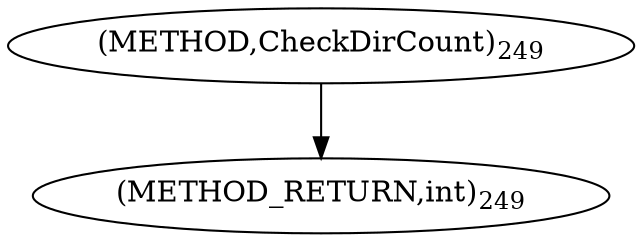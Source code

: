 digraph "CheckDirCount" {  
"78241" [label = <(METHOD,CheckDirCount)<SUB>249</SUB>> ]
"78245" [label = <(METHOD_RETURN,int)<SUB>249</SUB>> ]
  "78241" -> "78245" 
}
